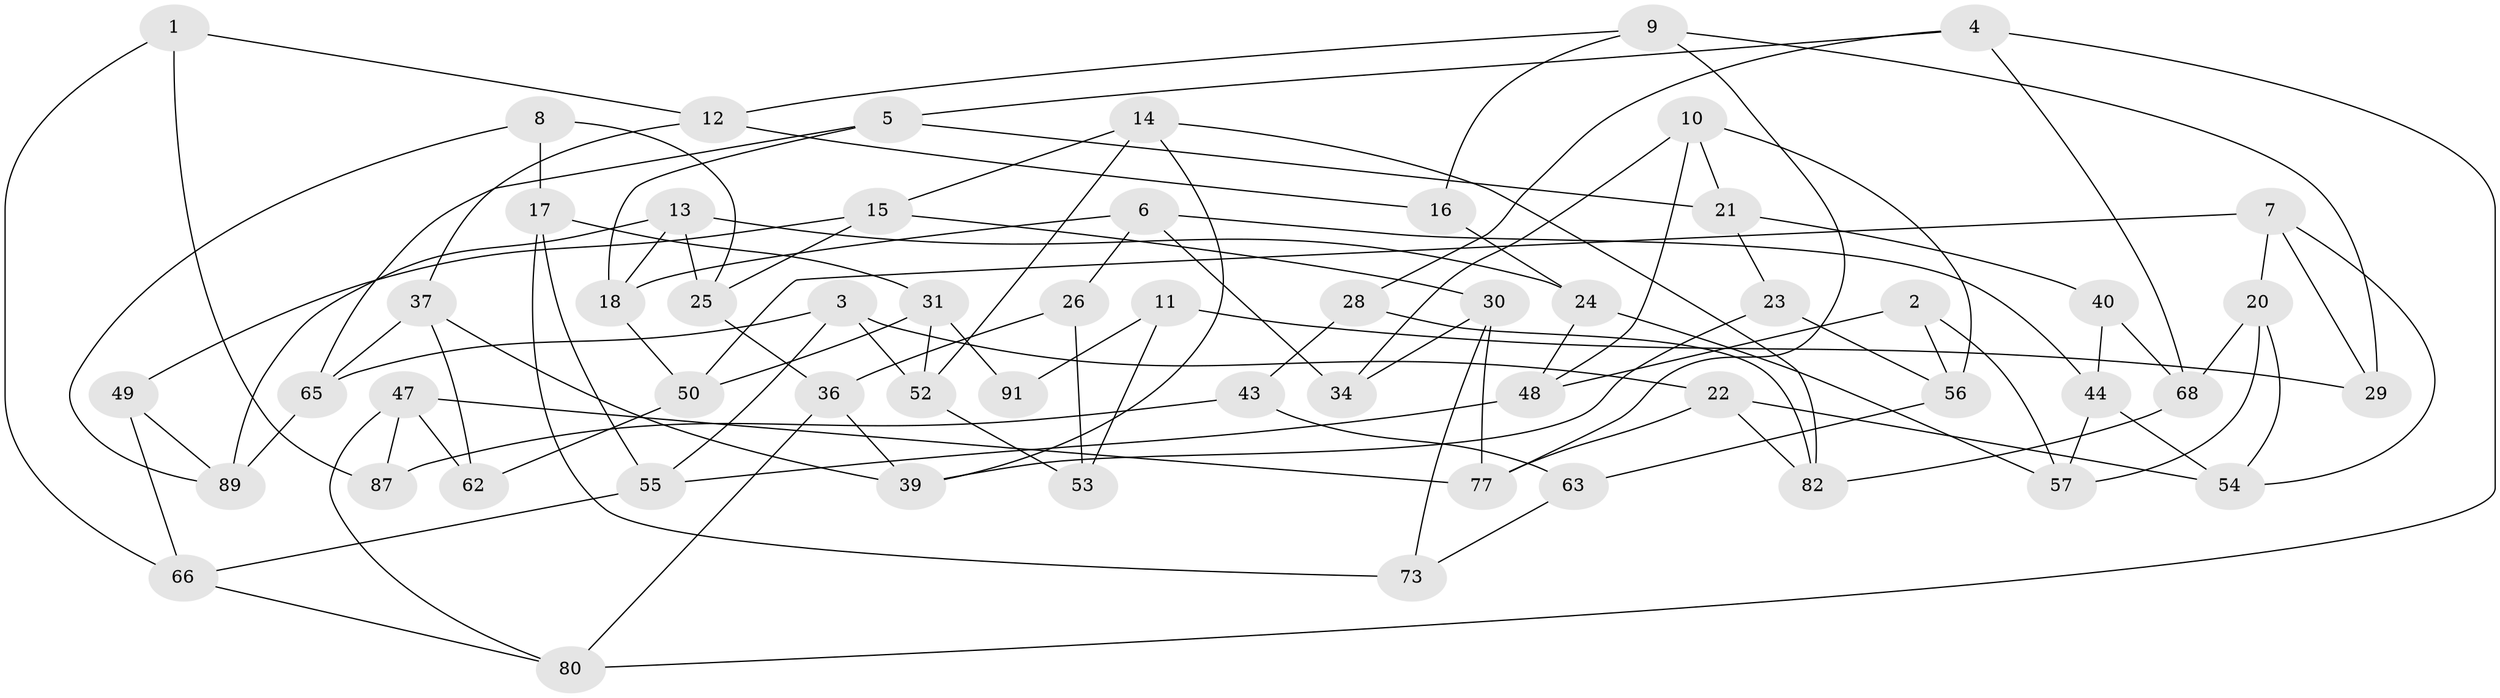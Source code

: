 // original degree distribution, {3: 1.0}
// Generated by graph-tools (version 1.1) at 2025/11/02/21/25 10:11:15]
// undirected, 58 vertices, 106 edges
graph export_dot {
graph [start="1"]
  node [color=gray90,style=filled];
  1;
  2;
  3 [super="+45"];
  4 [super="+27"];
  5 [super="+42"];
  6 [super="+83"];
  7 [super="+33"];
  8;
  9 [super="+100"];
  10 [super="+41"];
  11 [super="+32"];
  12 [super="+76"];
  13 [super="+51"];
  14 [super="+35"];
  15 [super="+61"];
  16;
  17 [super="+19"];
  18 [super="+88"];
  20 [super="+38"];
  21 [super="+98"];
  22 [super="+46"];
  23;
  24 [super="+72"];
  25 [super="+85"];
  26;
  28;
  29;
  30 [super="+60"];
  31 [super="+69"];
  34;
  36 [super="+86"];
  37 [super="+67"];
  39 [super="+94"];
  40;
  43 [super="+58"];
  44 [super="+70"];
  47 [super="+59"];
  48 [super="+71"];
  49;
  50 [super="+99"];
  52 [super="+64"];
  53;
  54 [super="+90"];
  55 [super="+74"];
  56 [super="+84"];
  57 [super="+79"];
  62;
  63 [super="+81"];
  65 [super="+75"];
  66 [super="+78"];
  68 [super="+93"];
  73;
  77 [super="+95"];
  80 [super="+92"];
  82 [super="+96"];
  87;
  89 [super="+97"];
  91;
  1 -- 87;
  1 -- 12;
  1 -- 66;
  2 -- 48;
  2 -- 57;
  2 -- 56;
  3 -- 55;
  3 -- 65;
  3 -- 52;
  3 -- 22;
  4 -- 68;
  4 -- 80;
  4 -- 28;
  4 -- 5;
  5 -- 18;
  5 -- 65;
  5 -- 21;
  6 -- 34;
  6 -- 44;
  6 -- 26;
  6 -- 18;
  7 -- 50;
  7 -- 54;
  7 -- 20;
  7 -- 29;
  8 -- 17;
  8 -- 25;
  8 -- 89;
  9 -- 12;
  9 -- 29;
  9 -- 16;
  9 -- 77;
  10 -- 34;
  10 -- 56;
  10 -- 21;
  10 -- 48;
  11 -- 91 [weight=2];
  11 -- 29;
  11 -- 53;
  12 -- 16;
  12 -- 37;
  13 -- 25;
  13 -- 89;
  13 -- 24;
  13 -- 18;
  14 -- 15;
  14 -- 82;
  14 -- 52;
  14 -- 39;
  15 -- 25;
  15 -- 49;
  15 -- 30;
  16 -- 24;
  17 -- 73;
  17 -- 55;
  17 -- 31;
  18 -- 50;
  20 -- 54;
  20 -- 68;
  20 -- 57;
  21 -- 23;
  21 -- 40;
  22 -- 54;
  22 -- 77;
  22 -- 82;
  23 -- 56;
  23 -- 39;
  24 -- 57;
  24 -- 48;
  25 -- 36;
  26 -- 53;
  26 -- 36;
  28 -- 82;
  28 -- 43;
  30 -- 77;
  30 -- 73;
  30 -- 34;
  31 -- 91;
  31 -- 52;
  31 -- 50;
  36 -- 39;
  36 -- 80;
  37 -- 62;
  37 -- 65;
  37 -- 39;
  40 -- 44;
  40 -- 68;
  43 -- 87;
  43 -- 63 [weight=2];
  44 -- 57;
  44 -- 54;
  47 -- 62;
  47 -- 87;
  47 -- 77;
  47 -- 80;
  48 -- 55;
  49 -- 66;
  49 -- 89;
  50 -- 62;
  52 -- 53;
  55 -- 66;
  56 -- 63;
  63 -- 73;
  65 -- 89;
  66 -- 80;
  68 -- 82;
}
